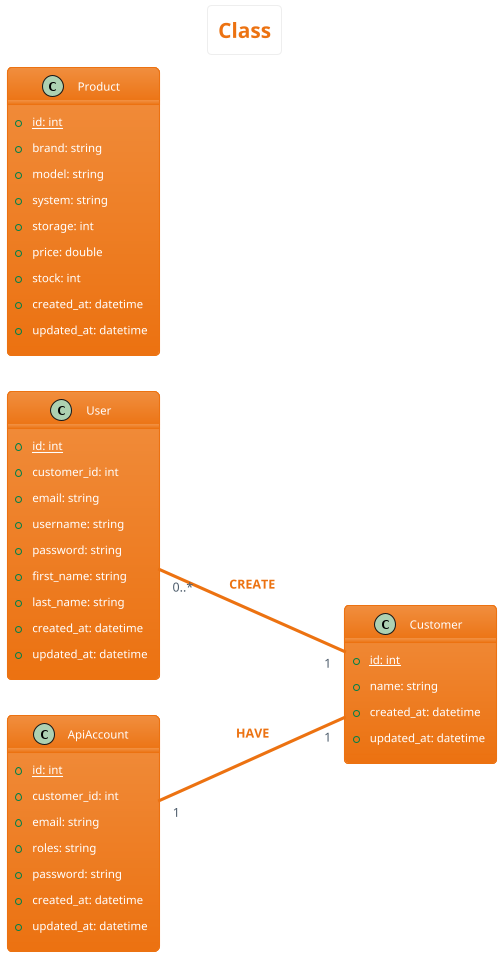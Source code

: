 @startuml class
left to right direction
skinparam actorStyle Awesome
skinparam ArrowThickness 1
!theme aws-orange
skinparam backgroundcolor White

'Titre'
title Class

'Customer'
class Customer {
    {static} +id: int
    +name: string
    +created_at: datetime
    +updated_at: datetime
}

'User'
class User {
    {static} +id: int
    +customer_id: int
    +email: string
    +username: string
    +password: string
    +first_name: string
    +last_name: string
    +created_at: datetime
    +updated_at: datetime
}

'Api Account'
class ApiAccount {
    {static} +id: int
    +customer_id: int
    +email: string
    +roles: string
    +password: string
    +created_at: datetime
    +updated_at: datetime
}

'Product'
class Product {
    {static} +id: int
    +brand: string
    +model: string
    +system: string
    +storage: int
    +price: double
    +stock: int
    +created_at: datetime
    +updated_at: datetime
}


'Déroulement'
User "0..*" --- "1" Customer: $warning("CREATE")
ApiAccount "1" --- "1" Customer: $warning("HAVE")
@enduml